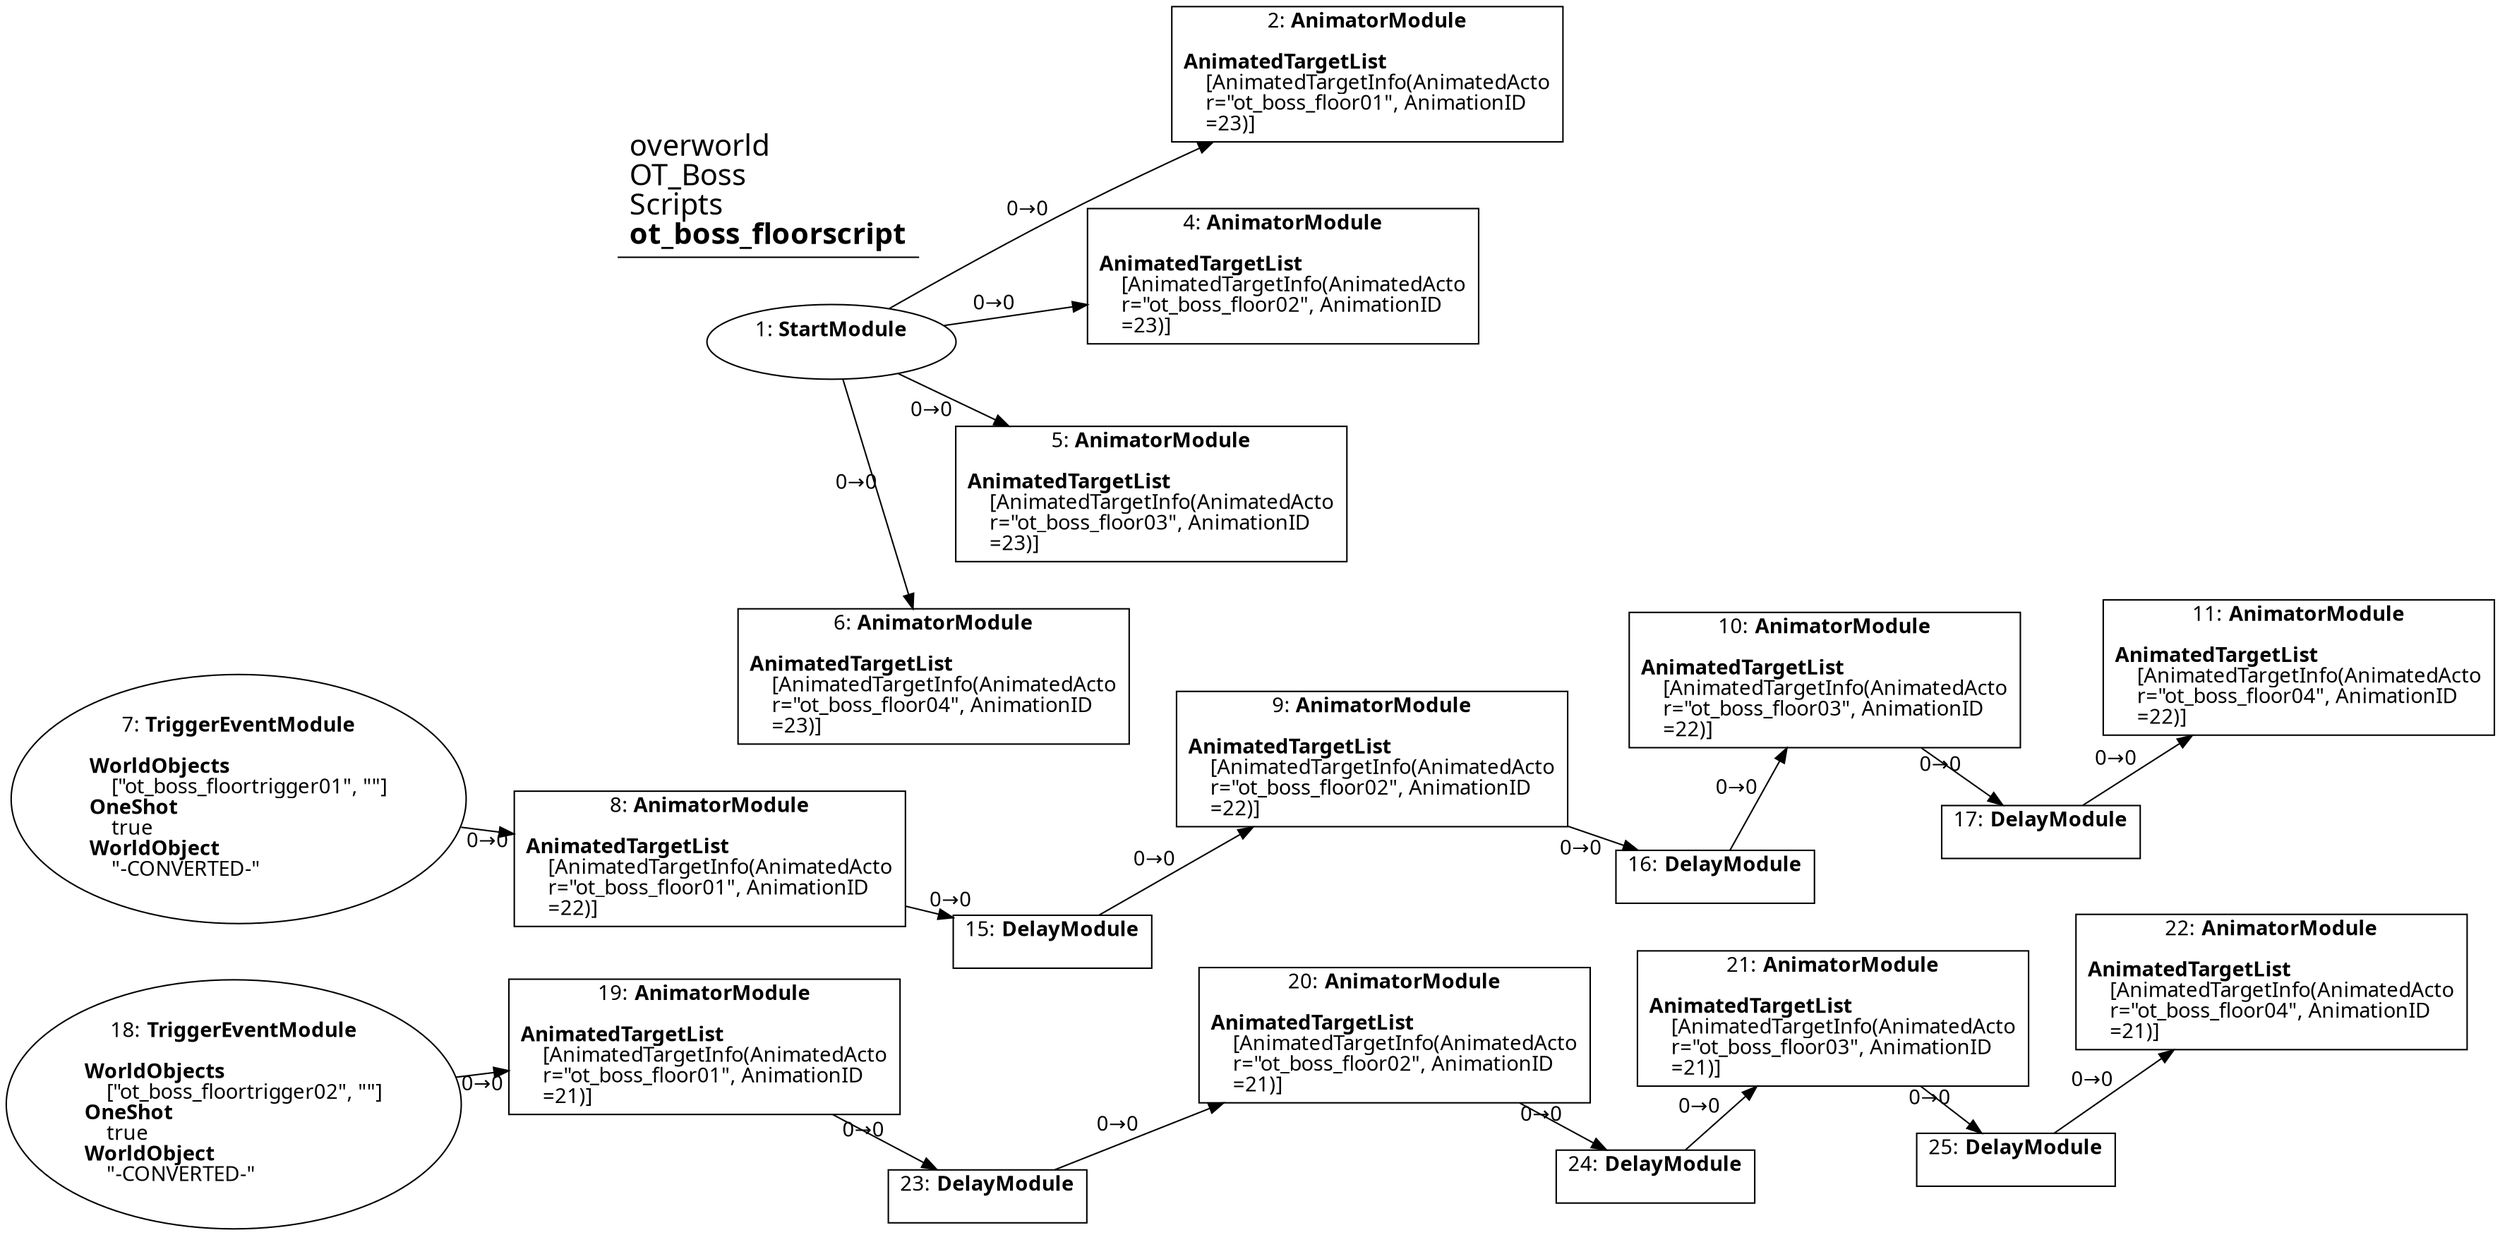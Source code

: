 digraph {
    layout = fdp;
    overlap = prism;
    sep = "+16";
    splines = spline;

    node [ shape = box ];

    graph [ fontname = "Segoe UI" ];
    node [ fontname = "Segoe UI" ];
    edge [ fontname = "Segoe UI" ];

    1 [ label = <1: <b>StartModule</b><br/><br/>> ];
    1 [ shape = oval ]
    1 [ pos = "0.16900001,-0.07700001!" ];
    1 -> 2 [ label = "0→0" ];
    1 -> 4 [ label = "0→0" ];
    1 -> 5 [ label = "0→0" ];
    1 -> 6 [ label = "0→0" ];

    2 [ label = <2: <b>AnimatorModule</b><br/><br/><b>AnimatedTargetList</b><br align="left"/>    [AnimatedTargetInfo(AnimatedActo<br align="left"/>    r=&quot;ot_boss_floor01&quot;, AnimationID<br align="left"/>    =23)]<br align="left"/>> ];
    2 [ pos = "0.52900004,-0.076000005!" ];

    4 [ label = <4: <b>AnimatorModule</b><br/><br/><b>AnimatedTargetList</b><br align="left"/>    [AnimatedTargetInfo(AnimatedActo<br align="left"/>    r=&quot;ot_boss_floor02&quot;, AnimationID<br align="left"/>    =23)]<br align="left"/>> ];
    4 [ pos = "0.523,-0.202!" ];

    5 [ label = <5: <b>AnimatorModule</b><br/><br/><b>AnimatedTargetList</b><br align="left"/>    [AnimatedTargetInfo(AnimatedActo<br align="left"/>    r=&quot;ot_boss_floor03&quot;, AnimationID<br align="left"/>    =23)]<br align="left"/>> ];
    5 [ pos = "0.518,-0.32500002!" ];

    6 [ label = <6: <b>AnimatorModule</b><br/><br/><b>AnimatedTargetList</b><br align="left"/>    [AnimatedTargetInfo(AnimatedActo<br align="left"/>    r=&quot;ot_boss_floor04&quot;, AnimationID<br align="left"/>    =23)]<br align="left"/>> ];
    6 [ pos = "0.522,-0.44200003!" ];

    7 [ label = <7: <b>TriggerEventModule</b><br/><br/><b>WorldObjects</b><br align="left"/>    [&quot;ot_boss_floortrigger01&quot;, &quot;&quot;]<br align="left"/><b>OneShot</b><br align="left"/>    true<br align="left"/><b>WorldObject</b><br align="left"/>    &quot;-CONVERTED-&quot;<br align="left"/>> ];
    7 [ shape = oval ]
    7 [ pos = "0.22200002,-0.76100004!" ];
    7 -> 8 [ label = "0→0" ];

    8 [ label = <8: <b>AnimatorModule</b><br/><br/><b>AnimatedTargetList</b><br align="left"/>    [AnimatedTargetInfo(AnimatedActo<br align="left"/>    r=&quot;ot_boss_floor01&quot;, AnimationID<br align="left"/>    =22)]<br align="left"/>> ];
    8 [ pos = "0.614,-0.777!" ];
    8 -> 15 [ label = "0→0" ];

    9 [ label = <9: <b>AnimatorModule</b><br/><br/><b>AnimatedTargetList</b><br align="left"/>    [AnimatedTargetInfo(AnimatedActo<br align="left"/>    r=&quot;ot_boss_floor02&quot;, AnimationID<br align="left"/>    =22)]<br align="left"/>> ];
    9 [ pos = "1.021,-0.78300005!" ];
    9 -> 16 [ label = "0→0" ];

    10 [ label = <10: <b>AnimatorModule</b><br/><br/><b>AnimatedTargetList</b><br align="left"/>    [AnimatedTargetInfo(AnimatedActo<br align="left"/>    r=&quot;ot_boss_floor03&quot;, AnimationID<br align="left"/>    =22)]<br align="left"/>> ];
    10 [ pos = "1.419,-0.76600003!" ];
    10 -> 17 [ label = "0→0" ];

    11 [ label = <11: <b>AnimatorModule</b><br/><br/><b>AnimatedTargetList</b><br align="left"/>    [AnimatedTargetInfo(AnimatedActo<br align="left"/>    r=&quot;ot_boss_floor04&quot;, AnimationID<br align="left"/>    =22)]<br align="left"/>> ];
    11 [ pos = "1.843,-0.77500004!" ];

    15 [ label = <15: <b>DelayModule</b><br/><br/>> ];
    15 [ pos = "0.818,-0.88400006!" ];
    15 -> 9 [ label = "0→0" ];

    16 [ label = <16: <b>DelayModule</b><br/><br/>> ];
    16 [ pos = "1.2370001,-0.91200006!" ];
    16 -> 10 [ label = "0→0" ];

    17 [ label = <17: <b>DelayModule</b><br/><br/>> ];
    17 [ pos = "1.651,-0.91200006!" ];
    17 -> 11 [ label = "0→0" ];

    18 [ label = <18: <b>TriggerEventModule</b><br/><br/><b>WorldObjects</b><br align="left"/>    [&quot;ot_boss_floortrigger02&quot;, &quot;&quot;]<br align="left"/><b>OneShot</b><br align="left"/>    true<br align="left"/><b>WorldObject</b><br align="left"/>    &quot;-CONVERTED-&quot;<br align="left"/>> ];
    18 [ shape = oval ]
    18 [ pos = "0.20700002,-1.205!" ];
    18 -> 19 [ label = "0→0" ];

    19 [ label = <19: <b>AnimatorModule</b><br/><br/><b>AnimatedTargetList</b><br align="left"/>    [AnimatedTargetInfo(AnimatedActo<br align="left"/>    r=&quot;ot_boss_floor01&quot;, AnimationID<br align="left"/>    =21)]<br align="left"/>> ];
    19 [ pos = "0.59900004,-1.2210001!" ];
    19 -> 23 [ label = "0→0" ];

    20 [ label = <20: <b>AnimatorModule</b><br/><br/><b>AnimatedTargetList</b><br align="left"/>    [AnimatedTargetInfo(AnimatedActo<br align="left"/>    r=&quot;ot_boss_floor02&quot;, AnimationID<br align="left"/>    =21)]<br align="left"/>> ];
    20 [ pos = "1.006,-1.2270001!" ];
    20 -> 24 [ label = "0→0" ];

    21 [ label = <21: <b>AnimatorModule</b><br/><br/><b>AnimatedTargetList</b><br align="left"/>    [AnimatedTargetInfo(AnimatedActo<br align="left"/>    r=&quot;ot_boss_floor03&quot;, AnimationID<br align="left"/>    =21)]<br align="left"/>> ];
    21 [ pos = "1.4000001,-1.21!" ];
    21 -> 25 [ label = "0→0" ];

    22 [ label = <22: <b>AnimatorModule</b><br/><br/><b>AnimatedTargetList</b><br align="left"/>    [AnimatedTargetInfo(AnimatedActo<br align="left"/>    r=&quot;ot_boss_floor04&quot;, AnimationID<br align="left"/>    =21)]<br align="left"/>> ];
    22 [ pos = "1.8280001,-1.2190001!" ];

    23 [ label = <23: <b>DelayModule</b><br/><br/>> ];
    23 [ pos = "0.80300003,-1.3280001!" ];
    23 -> 20 [ label = "0→0" ];

    24 [ label = <24: <b>DelayModule</b><br/><br/>> ];
    24 [ pos = "1.222,-1.3560001!" ];
    24 -> 21 [ label = "0→0" ];

    25 [ label = <25: <b>DelayModule</b><br/><br/>> ];
    25 [ pos = "1.636,-1.3560001!" ];
    25 -> 22 [ label = "0→0" ];

    title [ pos = "0.16800001,-0.075!" ];
    title [ shape = underline ];
    title [ label = <<font point-size="20">overworld<br align="left"/>OT_Boss<br align="left"/>Scripts<br align="left"/><b>ot_boss_floorscript</b><br align="left"/></font>> ];
}
